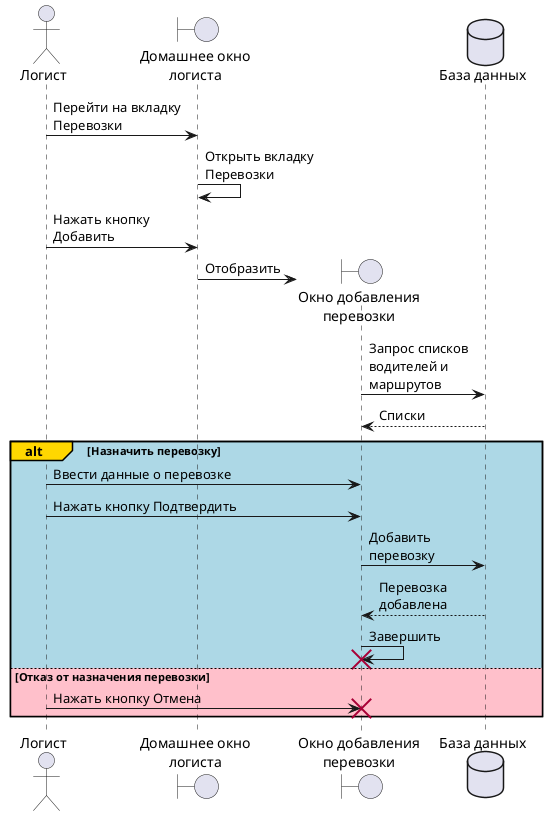 @startuml

actor "Логист" as logist

boundary "Домашнее окно\nлогиста" as w_home

boundary "Окно добавления\nперевозки" as w_addtran

database "База данных" as db 

logist -> w_home : Перейти на вкладку\nПеревозки
w_home -> w_home : Открыть вкладку\nПеревозки

logist -> w_home : Нажать кнопку\nДобавить
w_home -> w_addtran ** : Отобразить
w_addtran -> db : Запрос списков\nводителей и\nмаршрутов
w_addtran <-- db : Списки
alt#Gold #LightBlue Назначить перевозку
    logist -> w_addtran : Ввести данные о перевозке
    logist -> w_addtran : Нажать кнопку Подтвердить
    w_addtran -> db : Добавить\nперевозку
    w_addtran <-- db : Перевозка\nдобавлена
    w_addtran -> w_addtran !! : Завершить
else #Pink Отказ от назначения перевозки
    logist -> w_addtran !! : Нажать кнопку Отмена
end

@enduml
